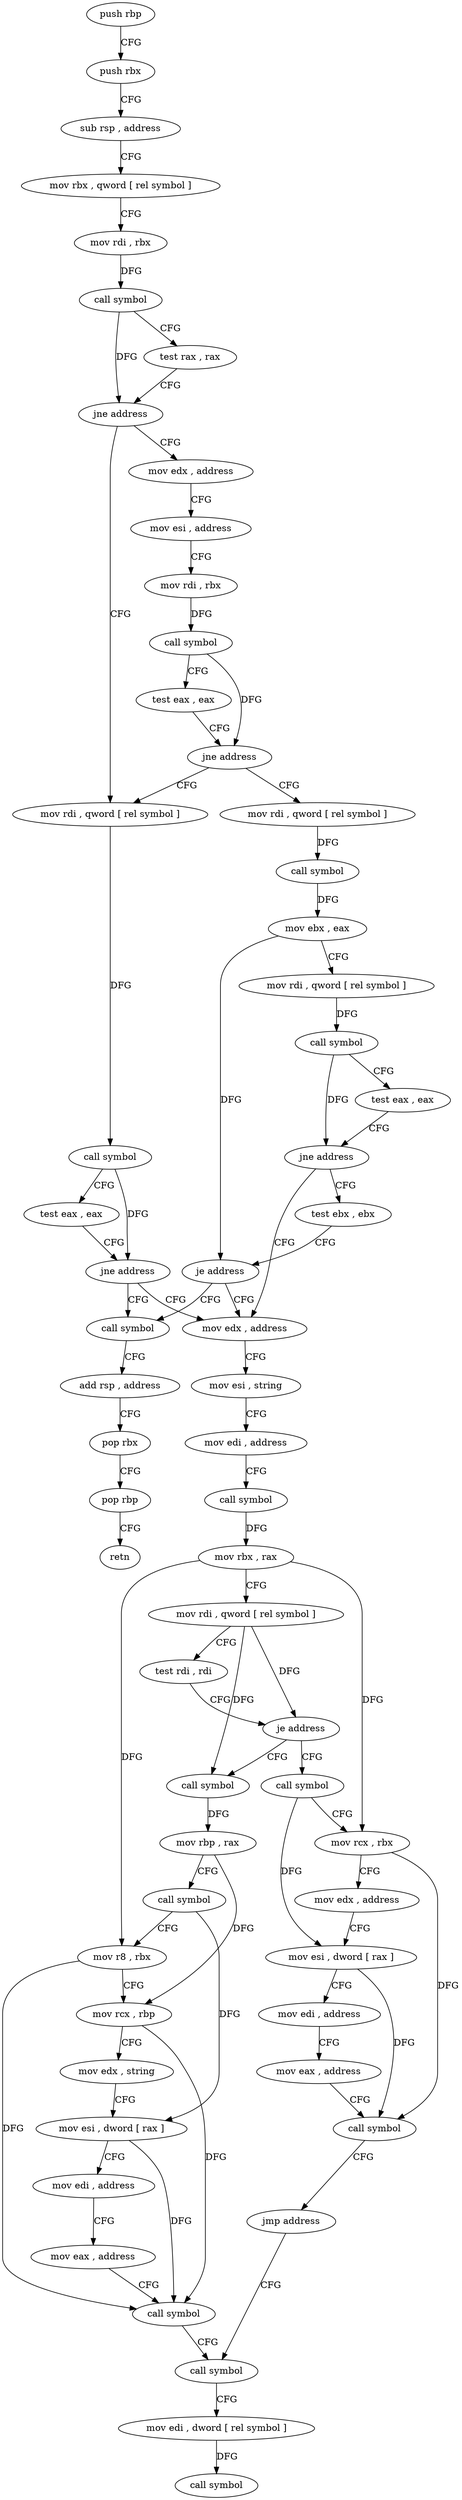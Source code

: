 digraph "func" {
"4217560" [label = "push rbp" ]
"4217561" [label = "push rbx" ]
"4217562" [label = "sub rsp , address" ]
"4217566" [label = "mov rbx , qword [ rel symbol ]" ]
"4217573" [label = "mov rdi , rbx" ]
"4217576" [label = "call symbol" ]
"4217581" [label = "test rax , rax" ]
"4217584" [label = "jne address" ]
"4217614" [label = "mov edx , address" ]
"4217586" [label = "mov rdi , qword [ rel symbol ]" ]
"4217619" [label = "mov esi , address" ]
"4217624" [label = "mov rdi , rbx" ]
"4217627" [label = "call symbol" ]
"4217632" [label = "test eax , eax" ]
"4217634" [label = "jne address" ]
"4217636" [label = "mov rdi , qword [ rel symbol ]" ]
"4217593" [label = "call symbol" ]
"4217598" [label = "test eax , eax" ]
"4217600" [label = "jne address" ]
"4217670" [label = "mov edx , address" ]
"4217602" [label = "call symbol" ]
"4217643" [label = "call symbol" ]
"4217648" [label = "mov ebx , eax" ]
"4217650" [label = "mov rdi , qword [ rel symbol ]" ]
"4217657" [label = "call symbol" ]
"4217662" [label = "test eax , eax" ]
"4217664" [label = "jne address" ]
"4217666" [label = "test ebx , ebx" ]
"4217675" [label = "mov esi , string" ]
"4217680" [label = "mov edi , address" ]
"4217685" [label = "call symbol" ]
"4217690" [label = "mov rbx , rax" ]
"4217693" [label = "mov rdi , qword [ rel symbol ]" ]
"4217700" [label = "test rdi , rdi" ]
"4217703" [label = "je address" ]
"4217762" [label = "call symbol" ]
"4217705" [label = "call symbol" ]
"4217607" [label = "add rsp , address" ]
"4217611" [label = "pop rbx" ]
"4217612" [label = "pop rbp" ]
"4217613" [label = "retn" ]
"4217668" [label = "je address" ]
"4217767" [label = "mov rcx , rbx" ]
"4217770" [label = "mov edx , address" ]
"4217775" [label = "mov esi , dword [ rax ]" ]
"4217777" [label = "mov edi , address" ]
"4217782" [label = "mov eax , address" ]
"4217787" [label = "call symbol" ]
"4217792" [label = "jmp address" ]
"4217746" [label = "call symbol" ]
"4217710" [label = "mov rbp , rax" ]
"4217713" [label = "call symbol" ]
"4217718" [label = "mov r8 , rbx" ]
"4217721" [label = "mov rcx , rbp" ]
"4217724" [label = "mov edx , string" ]
"4217729" [label = "mov esi , dword [ rax ]" ]
"4217731" [label = "mov edi , address" ]
"4217736" [label = "mov eax , address" ]
"4217741" [label = "call symbol" ]
"4217751" [label = "mov edi , dword [ rel symbol ]" ]
"4217757" [label = "call symbol" ]
"4217560" -> "4217561" [ label = "CFG" ]
"4217561" -> "4217562" [ label = "CFG" ]
"4217562" -> "4217566" [ label = "CFG" ]
"4217566" -> "4217573" [ label = "CFG" ]
"4217573" -> "4217576" [ label = "DFG" ]
"4217576" -> "4217581" [ label = "CFG" ]
"4217576" -> "4217584" [ label = "DFG" ]
"4217581" -> "4217584" [ label = "CFG" ]
"4217584" -> "4217614" [ label = "CFG" ]
"4217584" -> "4217586" [ label = "CFG" ]
"4217614" -> "4217619" [ label = "CFG" ]
"4217586" -> "4217593" [ label = "DFG" ]
"4217619" -> "4217624" [ label = "CFG" ]
"4217624" -> "4217627" [ label = "DFG" ]
"4217627" -> "4217632" [ label = "CFG" ]
"4217627" -> "4217634" [ label = "DFG" ]
"4217632" -> "4217634" [ label = "CFG" ]
"4217634" -> "4217586" [ label = "CFG" ]
"4217634" -> "4217636" [ label = "CFG" ]
"4217636" -> "4217643" [ label = "DFG" ]
"4217593" -> "4217598" [ label = "CFG" ]
"4217593" -> "4217600" [ label = "DFG" ]
"4217598" -> "4217600" [ label = "CFG" ]
"4217600" -> "4217670" [ label = "CFG" ]
"4217600" -> "4217602" [ label = "CFG" ]
"4217670" -> "4217675" [ label = "CFG" ]
"4217602" -> "4217607" [ label = "CFG" ]
"4217643" -> "4217648" [ label = "DFG" ]
"4217648" -> "4217650" [ label = "CFG" ]
"4217648" -> "4217668" [ label = "DFG" ]
"4217650" -> "4217657" [ label = "DFG" ]
"4217657" -> "4217662" [ label = "CFG" ]
"4217657" -> "4217664" [ label = "DFG" ]
"4217662" -> "4217664" [ label = "CFG" ]
"4217664" -> "4217670" [ label = "CFG" ]
"4217664" -> "4217666" [ label = "CFG" ]
"4217666" -> "4217668" [ label = "CFG" ]
"4217675" -> "4217680" [ label = "CFG" ]
"4217680" -> "4217685" [ label = "CFG" ]
"4217685" -> "4217690" [ label = "DFG" ]
"4217690" -> "4217693" [ label = "CFG" ]
"4217690" -> "4217767" [ label = "DFG" ]
"4217690" -> "4217718" [ label = "DFG" ]
"4217693" -> "4217700" [ label = "CFG" ]
"4217693" -> "4217703" [ label = "DFG" ]
"4217693" -> "4217705" [ label = "DFG" ]
"4217700" -> "4217703" [ label = "CFG" ]
"4217703" -> "4217762" [ label = "CFG" ]
"4217703" -> "4217705" [ label = "CFG" ]
"4217762" -> "4217767" [ label = "CFG" ]
"4217762" -> "4217775" [ label = "DFG" ]
"4217705" -> "4217710" [ label = "DFG" ]
"4217607" -> "4217611" [ label = "CFG" ]
"4217611" -> "4217612" [ label = "CFG" ]
"4217612" -> "4217613" [ label = "CFG" ]
"4217668" -> "4217602" [ label = "CFG" ]
"4217668" -> "4217670" [ label = "CFG" ]
"4217767" -> "4217770" [ label = "CFG" ]
"4217767" -> "4217787" [ label = "DFG" ]
"4217770" -> "4217775" [ label = "CFG" ]
"4217775" -> "4217777" [ label = "CFG" ]
"4217775" -> "4217787" [ label = "DFG" ]
"4217777" -> "4217782" [ label = "CFG" ]
"4217782" -> "4217787" [ label = "CFG" ]
"4217787" -> "4217792" [ label = "CFG" ]
"4217792" -> "4217746" [ label = "CFG" ]
"4217746" -> "4217751" [ label = "CFG" ]
"4217710" -> "4217713" [ label = "CFG" ]
"4217710" -> "4217721" [ label = "DFG" ]
"4217713" -> "4217718" [ label = "CFG" ]
"4217713" -> "4217729" [ label = "DFG" ]
"4217718" -> "4217721" [ label = "CFG" ]
"4217718" -> "4217741" [ label = "DFG" ]
"4217721" -> "4217724" [ label = "CFG" ]
"4217721" -> "4217741" [ label = "DFG" ]
"4217724" -> "4217729" [ label = "CFG" ]
"4217729" -> "4217731" [ label = "CFG" ]
"4217729" -> "4217741" [ label = "DFG" ]
"4217731" -> "4217736" [ label = "CFG" ]
"4217736" -> "4217741" [ label = "CFG" ]
"4217741" -> "4217746" [ label = "CFG" ]
"4217751" -> "4217757" [ label = "DFG" ]
}
